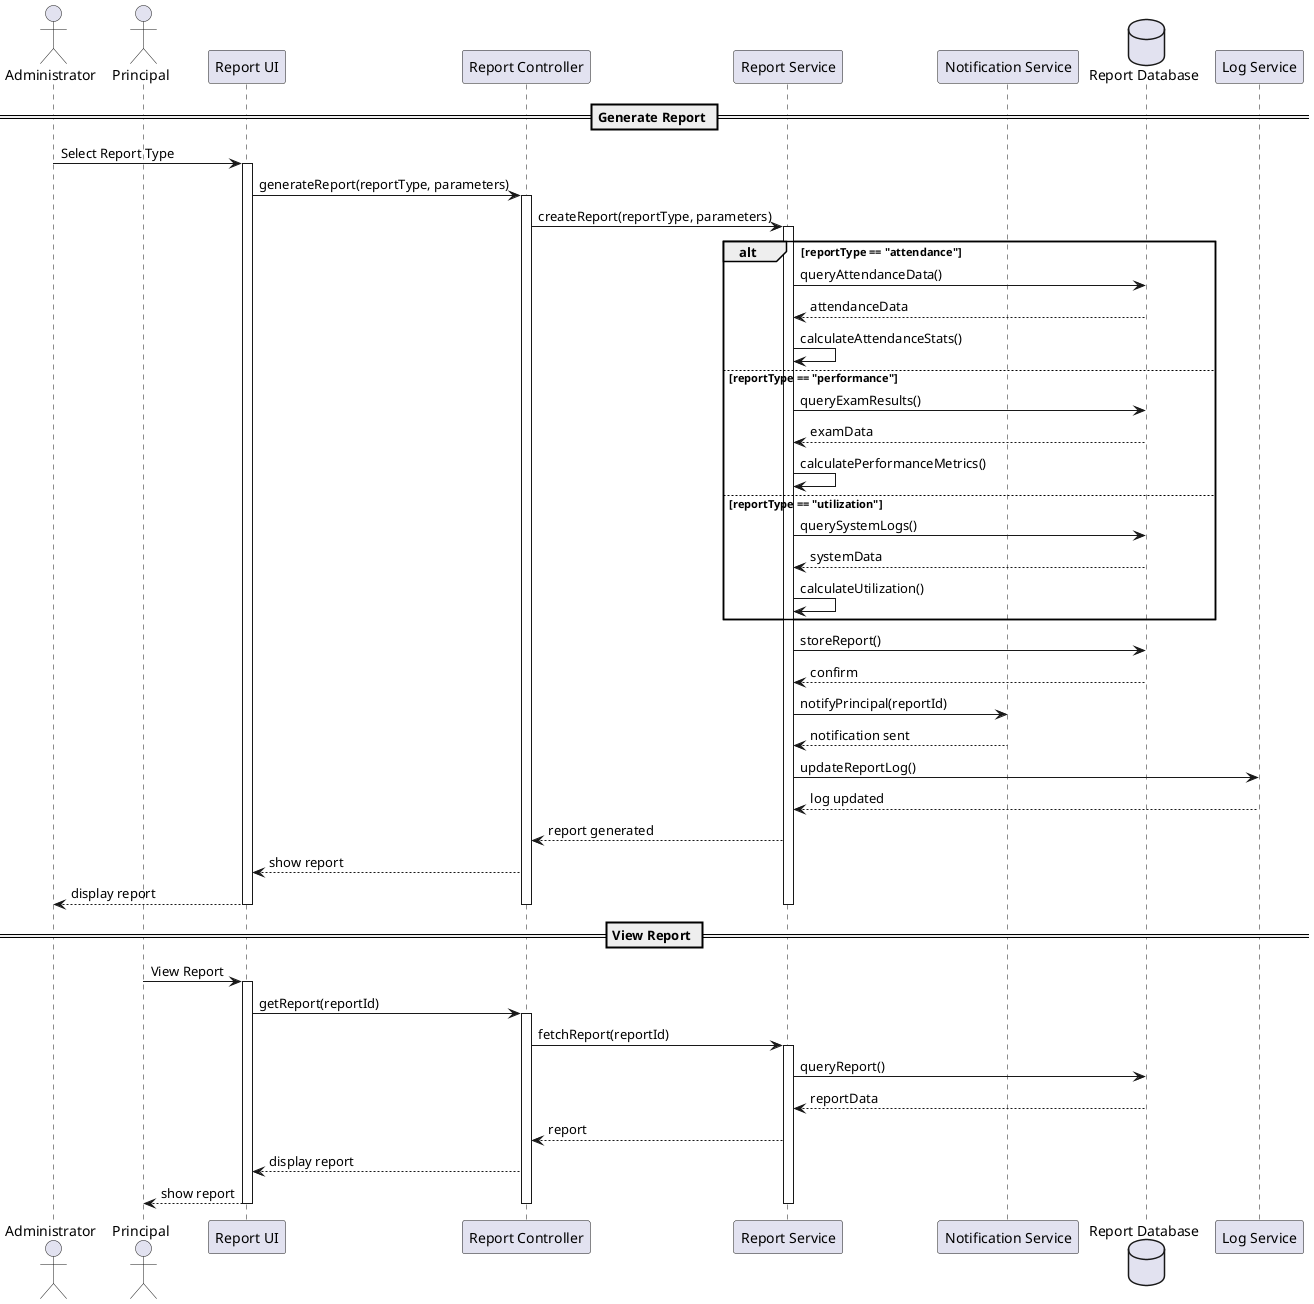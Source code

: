 @startuml Report Generation Sequence

actor Administrator
actor Principal
participant "Report UI" as UI
participant "Report Controller" as Ctrl
participant "Report Service" as RSvc
participant "Notification Service" as Notify
database "Report Database" as DB
participant "Log Service" as Log

== Generate Report ==
Administrator -> UI: Select Report Type
activate UI
UI -> Ctrl: generateReport(reportType, parameters)
activate Ctrl
Ctrl -> RSvc: createReport(reportType, parameters)
activate RSvc

alt reportType == "attendance"
    RSvc -> DB: queryAttendanceData()
    DB --> RSvc: attendanceData
    RSvc -> RSvc: calculateAttendanceStats()
else reportType == "performance"
    RSvc -> DB: queryExamResults()
    DB --> RSvc: examData
    RSvc -> RSvc: calculatePerformanceMetrics()
else reportType == "utilization"
    RSvc -> DB: querySystemLogs()
    DB --> RSvc: systemData
    RSvc -> RSvc: calculateUtilization()
end

RSvc -> DB: storeReport()
DB --> RSvc: confirm
RSvc -> Notify: notifyPrincipal(reportId)
Notify --> RSvc: notification sent
RSvc -> Log: updateReportLog()
Log --> RSvc: log updated
RSvc --> Ctrl: report generated
Ctrl --> UI: show report
UI --> Administrator: display report
deactivate UI
deactivate Ctrl
deactivate RSvc

== View Report ==
Principal -> UI: View Report
activate UI
UI -> Ctrl: getReport(reportId)
activate Ctrl
Ctrl -> RSvc: fetchReport(reportId)
activate RSvc
RSvc -> DB: queryReport()
DB --> RSvc: reportData
RSvc --> Ctrl: report
Ctrl --> UI: display report
UI --> Principal: show report
deactivate UI
deactivate Ctrl
deactivate RSvc

@enduml
